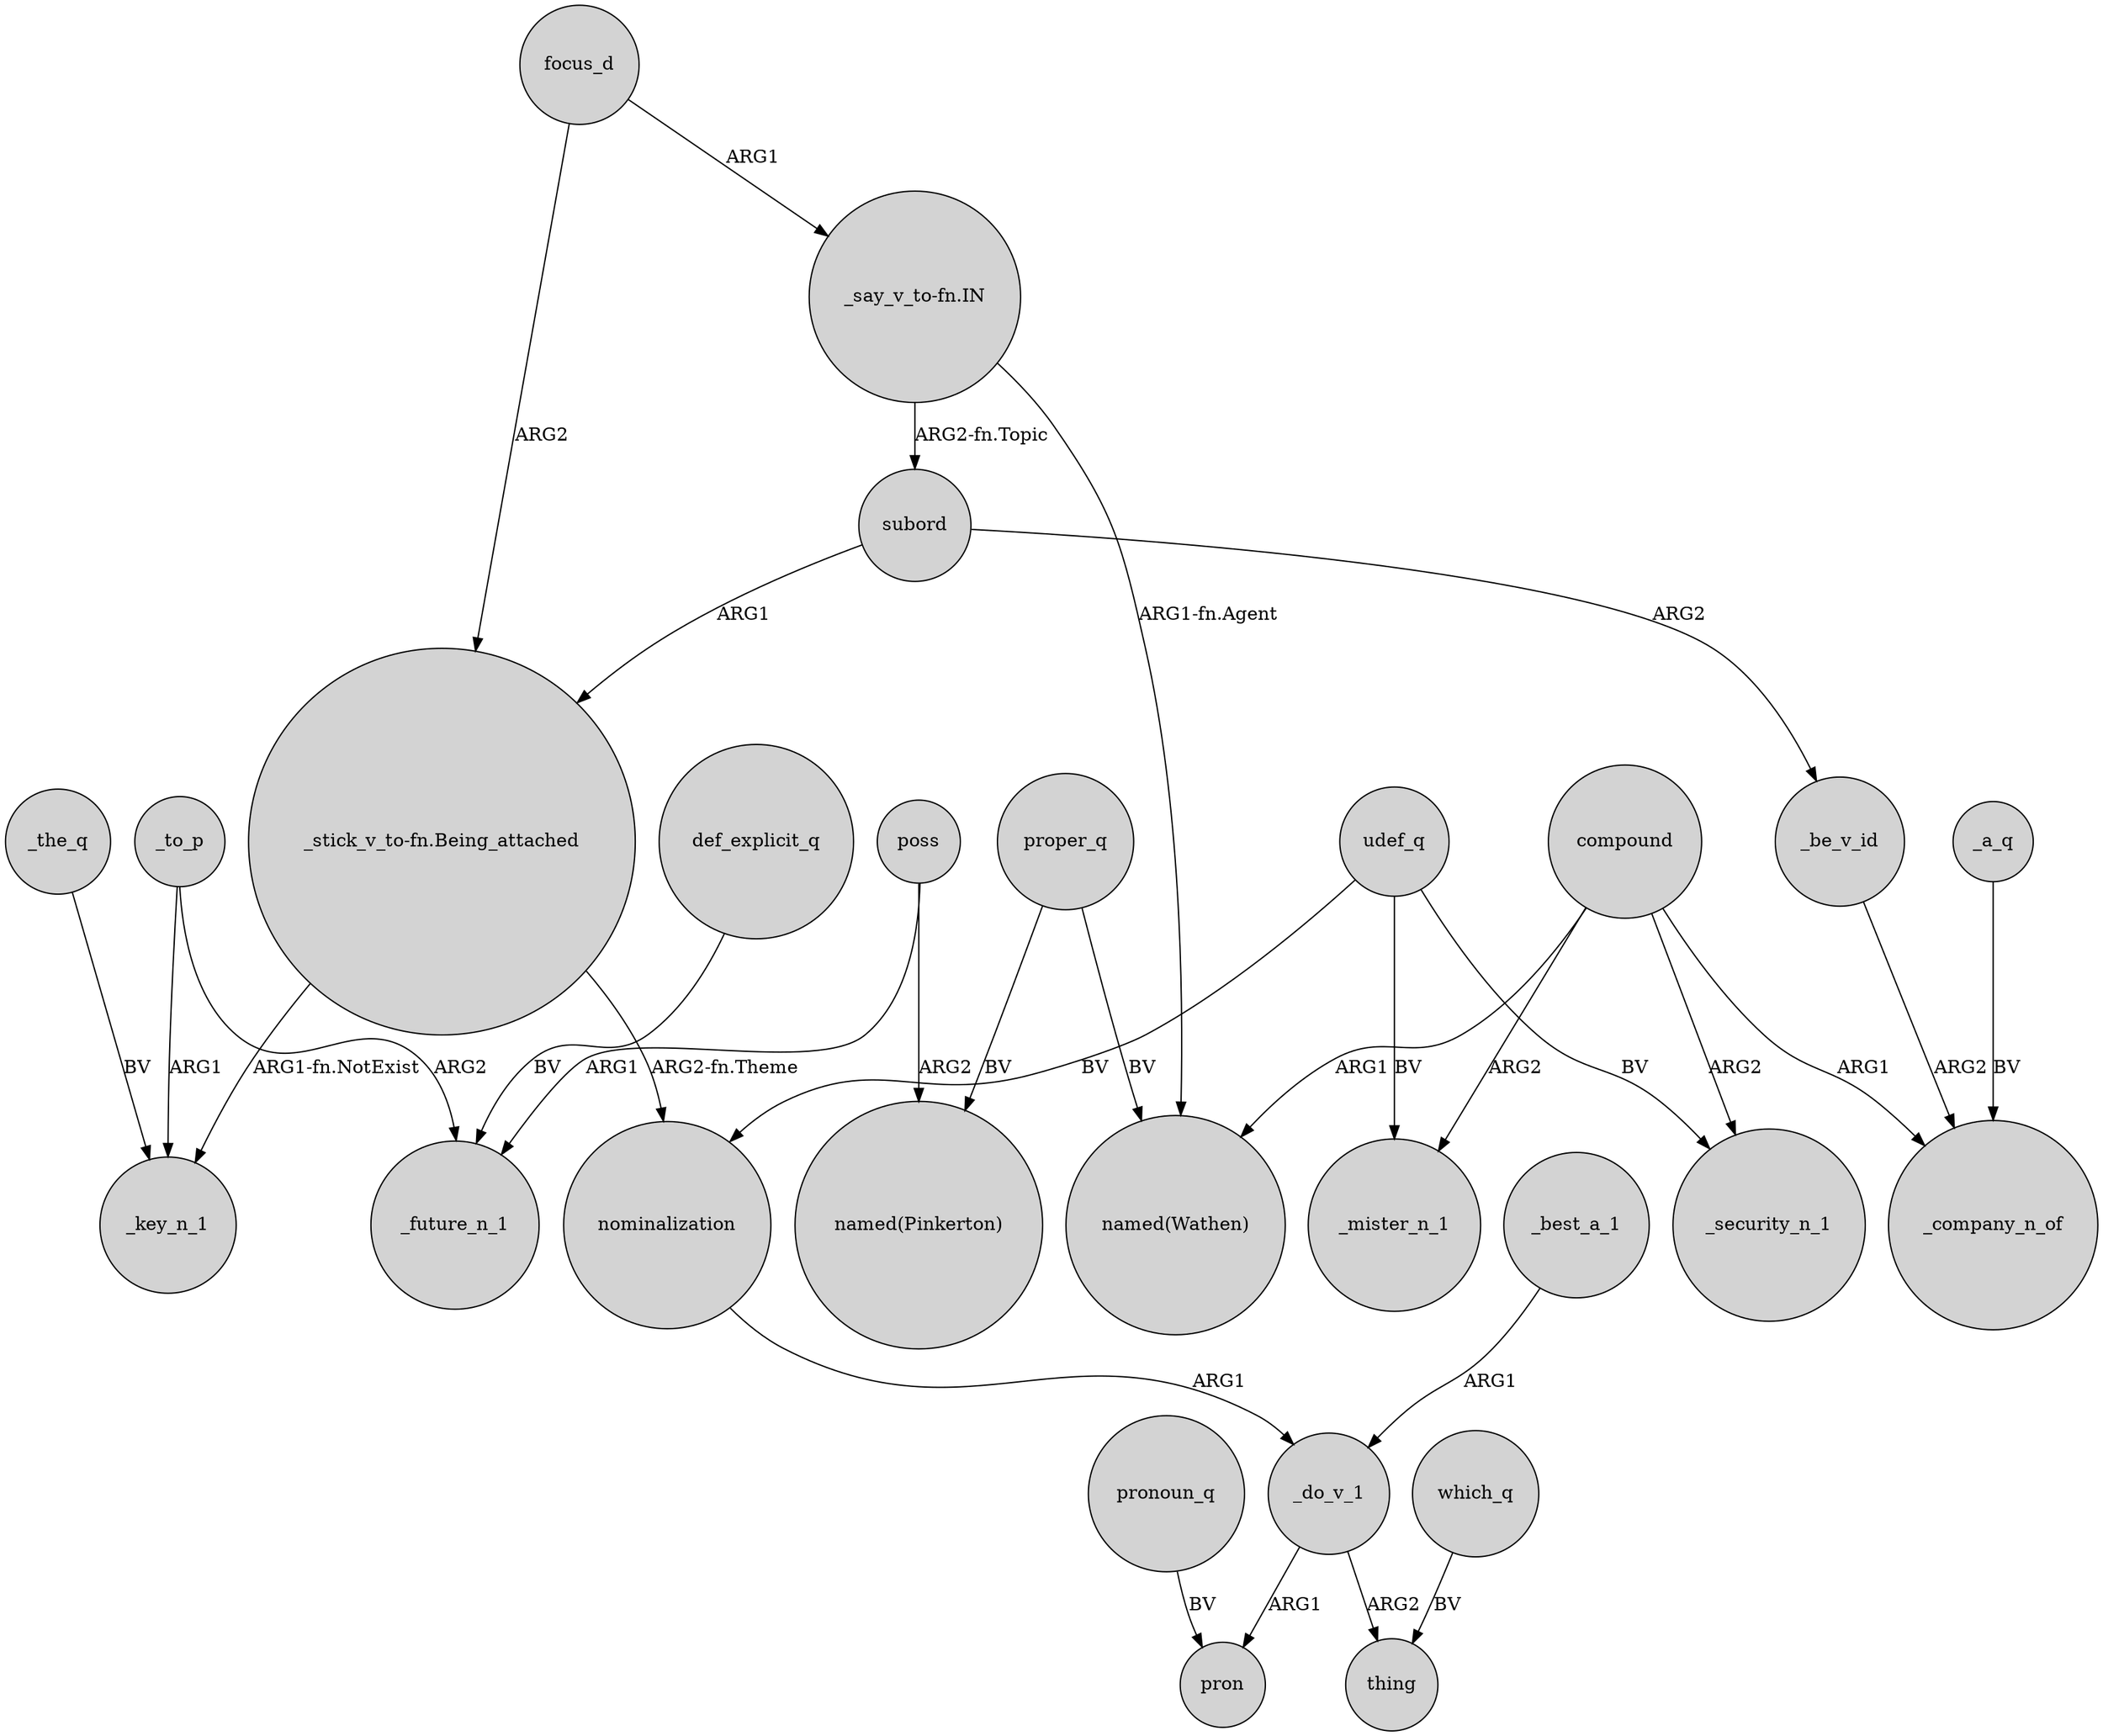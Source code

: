 digraph {
	node [shape=circle style=filled]
	"_stick_v_to-fn.Being_attached" -> _key_n_1 [label="ARG1-fn.NotExist"]
	proper_q -> "named(Pinkerton)" [label=BV]
	nominalization -> _do_v_1 [label=ARG1]
	compound -> _mister_n_1 [label=ARG2]
	compound -> _security_n_1 [label=ARG2]
	compound -> "named(Wathen)" [label=ARG1]
	_be_v_id -> _company_n_of [label=ARG2]
	udef_q -> _mister_n_1 [label=BV]
	poss -> _future_n_1 [label=ARG1]
	_the_q -> _key_n_1 [label=BV]
	poss -> "named(Pinkerton)" [label=ARG2]
	_to_p -> _key_n_1 [label=ARG1]
	compound -> _company_n_of [label=ARG1]
	pronoun_q -> pron [label=BV]
	proper_q -> "named(Wathen)" [label=BV]
	def_explicit_q -> _future_n_1 [label=BV]
	_do_v_1 -> pron [label=ARG1]
	udef_q -> _security_n_1 [label=BV]
	focus_d -> "_stick_v_to-fn.Being_attached" [label=ARG2]
	"_say_v_to-fn.IN" -> subord [label="ARG2-fn.Topic"]
	udef_q -> nominalization [label=BV]
	_a_q -> _company_n_of [label=BV]
	subord -> "_stick_v_to-fn.Being_attached" [label=ARG1]
	"_say_v_to-fn.IN" -> "named(Wathen)" [label="ARG1-fn.Agent"]
	_do_v_1 -> thing [label=ARG2]
	_best_a_1 -> _do_v_1 [label=ARG1]
	"_stick_v_to-fn.Being_attached" -> nominalization [label="ARG2-fn.Theme"]
	_to_p -> _future_n_1 [label=ARG2]
	subord -> _be_v_id [label=ARG2]
	focus_d -> "_say_v_to-fn.IN" [label=ARG1]
	which_q -> thing [label=BV]
}
